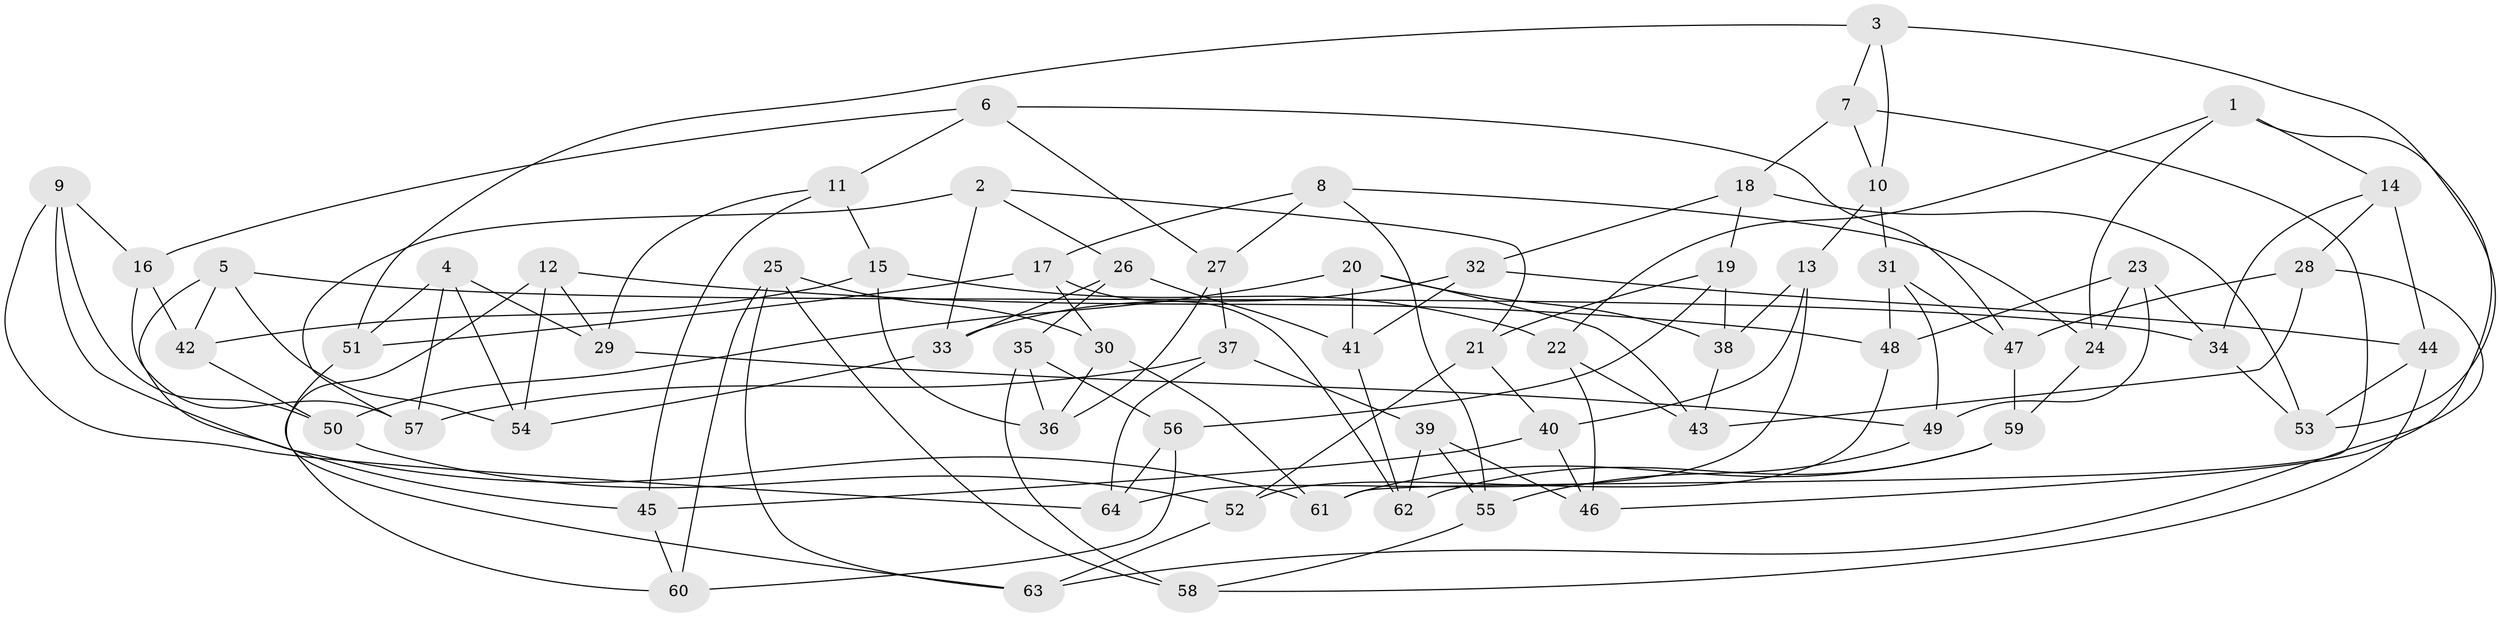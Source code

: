 // Generated by graph-tools (version 1.1) at 2025/16/03/09/25 04:16:17]
// undirected, 64 vertices, 128 edges
graph export_dot {
graph [start="1"]
  node [color=gray90,style=filled];
  1;
  2;
  3;
  4;
  5;
  6;
  7;
  8;
  9;
  10;
  11;
  12;
  13;
  14;
  15;
  16;
  17;
  18;
  19;
  20;
  21;
  22;
  23;
  24;
  25;
  26;
  27;
  28;
  29;
  30;
  31;
  32;
  33;
  34;
  35;
  36;
  37;
  38;
  39;
  40;
  41;
  42;
  43;
  44;
  45;
  46;
  47;
  48;
  49;
  50;
  51;
  52;
  53;
  54;
  55;
  56;
  57;
  58;
  59;
  60;
  61;
  62;
  63;
  64;
  1 -- 14;
  1 -- 22;
  1 -- 46;
  1 -- 24;
  2 -- 33;
  2 -- 26;
  2 -- 21;
  2 -- 57;
  3 -- 51;
  3 -- 7;
  3 -- 10;
  3 -- 53;
  4 -- 57;
  4 -- 29;
  4 -- 51;
  4 -- 54;
  5 -- 34;
  5 -- 42;
  5 -- 45;
  5 -- 54;
  6 -- 27;
  6 -- 47;
  6 -- 16;
  6 -- 11;
  7 -- 18;
  7 -- 61;
  7 -- 10;
  8 -- 55;
  8 -- 17;
  8 -- 27;
  8 -- 24;
  9 -- 50;
  9 -- 61;
  9 -- 64;
  9 -- 16;
  10 -- 13;
  10 -- 31;
  11 -- 15;
  11 -- 45;
  11 -- 29;
  12 -- 48;
  12 -- 60;
  12 -- 29;
  12 -- 54;
  13 -- 38;
  13 -- 40;
  13 -- 64;
  14 -- 28;
  14 -- 44;
  14 -- 34;
  15 -- 42;
  15 -- 22;
  15 -- 36;
  16 -- 42;
  16 -- 57;
  17 -- 51;
  17 -- 62;
  17 -- 30;
  18 -- 32;
  18 -- 53;
  18 -- 19;
  19 -- 21;
  19 -- 56;
  19 -- 38;
  20 -- 41;
  20 -- 43;
  20 -- 38;
  20 -- 50;
  21 -- 40;
  21 -- 52;
  22 -- 43;
  22 -- 46;
  23 -- 48;
  23 -- 24;
  23 -- 49;
  23 -- 34;
  24 -- 59;
  25 -- 60;
  25 -- 58;
  25 -- 63;
  25 -- 30;
  26 -- 35;
  26 -- 41;
  26 -- 33;
  27 -- 37;
  27 -- 36;
  28 -- 43;
  28 -- 47;
  28 -- 63;
  29 -- 49;
  30 -- 36;
  30 -- 61;
  31 -- 49;
  31 -- 47;
  31 -- 48;
  32 -- 44;
  32 -- 41;
  32 -- 33;
  33 -- 54;
  34 -- 53;
  35 -- 36;
  35 -- 58;
  35 -- 56;
  37 -- 57;
  37 -- 64;
  37 -- 39;
  38 -- 43;
  39 -- 55;
  39 -- 62;
  39 -- 46;
  40 -- 46;
  40 -- 45;
  41 -- 62;
  42 -- 50;
  44 -- 58;
  44 -- 53;
  45 -- 60;
  47 -- 59;
  48 -- 52;
  49 -- 55;
  50 -- 52;
  51 -- 63;
  52 -- 63;
  55 -- 58;
  56 -- 64;
  56 -- 60;
  59 -- 62;
  59 -- 61;
}
